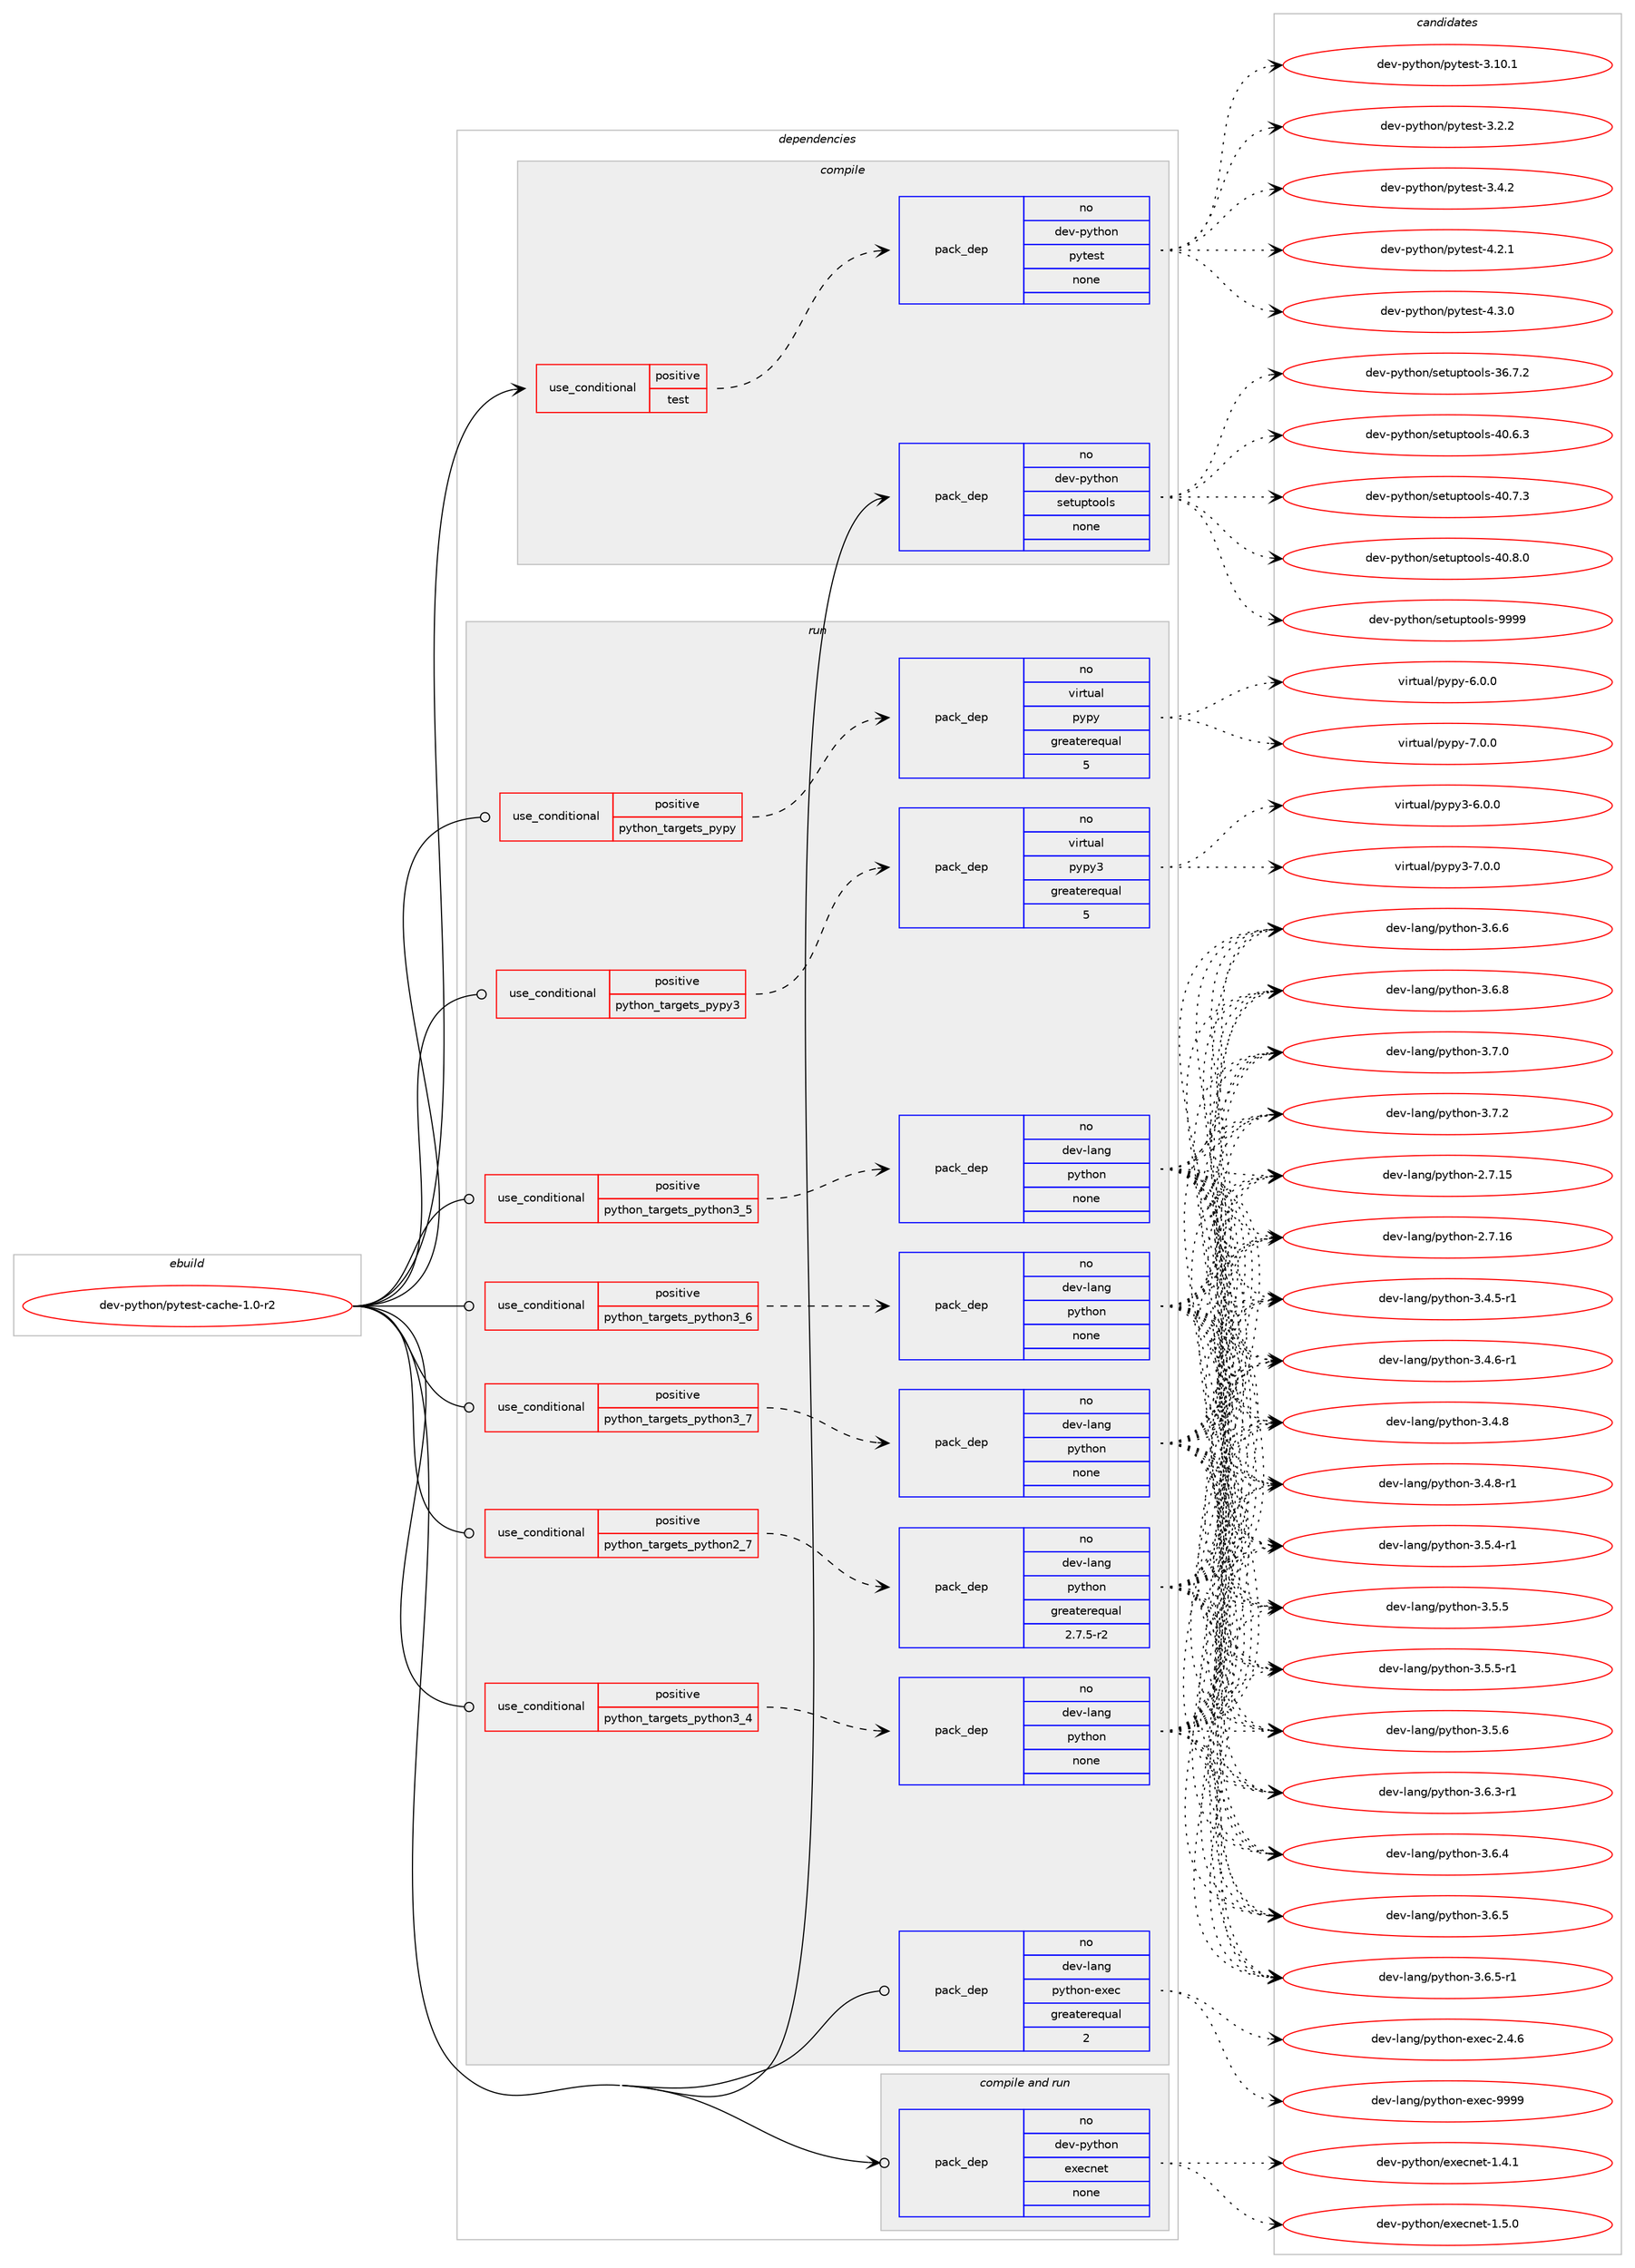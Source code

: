 digraph prolog {

# *************
# Graph options
# *************

newrank=true;
concentrate=true;
compound=true;
graph [rankdir=LR,fontname=Helvetica,fontsize=10,ranksep=1.5];#, ranksep=2.5, nodesep=0.2];
edge  [arrowhead=vee];
node  [fontname=Helvetica,fontsize=10];

# **********
# The ebuild
# **********

subgraph cluster_leftcol {
color=gray;
rank=same;
label=<<i>ebuild</i>>;
id [label="dev-python/pytest-cache-1.0-r2", color=red, width=4, href="../dev-python/pytest-cache-1.0-r2.svg"];
}

# ****************
# The dependencies
# ****************

subgraph cluster_midcol {
color=gray;
label=<<i>dependencies</i>>;
subgraph cluster_compile {
fillcolor="#eeeeee";
style=filled;
label=<<i>compile</i>>;
subgraph cond381998 {
dependency1432930 [label=<<TABLE BORDER="0" CELLBORDER="1" CELLSPACING="0" CELLPADDING="4"><TR><TD ROWSPAN="3" CELLPADDING="10">use_conditional</TD></TR><TR><TD>positive</TD></TR><TR><TD>test</TD></TR></TABLE>>, shape=none, color=red];
subgraph pack1027588 {
dependency1432931 [label=<<TABLE BORDER="0" CELLBORDER="1" CELLSPACING="0" CELLPADDING="4" WIDTH="220"><TR><TD ROWSPAN="6" CELLPADDING="30">pack_dep</TD></TR><TR><TD WIDTH="110">no</TD></TR><TR><TD>dev-python</TD></TR><TR><TD>pytest</TD></TR><TR><TD>none</TD></TR><TR><TD></TD></TR></TABLE>>, shape=none, color=blue];
}
dependency1432930:e -> dependency1432931:w [weight=20,style="dashed",arrowhead="vee"];
}
id:e -> dependency1432930:w [weight=20,style="solid",arrowhead="vee"];
subgraph pack1027589 {
dependency1432932 [label=<<TABLE BORDER="0" CELLBORDER="1" CELLSPACING="0" CELLPADDING="4" WIDTH="220"><TR><TD ROWSPAN="6" CELLPADDING="30">pack_dep</TD></TR><TR><TD WIDTH="110">no</TD></TR><TR><TD>dev-python</TD></TR><TR><TD>setuptools</TD></TR><TR><TD>none</TD></TR><TR><TD></TD></TR></TABLE>>, shape=none, color=blue];
}
id:e -> dependency1432932:w [weight=20,style="solid",arrowhead="vee"];
}
subgraph cluster_compileandrun {
fillcolor="#eeeeee";
style=filled;
label=<<i>compile and run</i>>;
subgraph pack1027590 {
dependency1432933 [label=<<TABLE BORDER="0" CELLBORDER="1" CELLSPACING="0" CELLPADDING="4" WIDTH="220"><TR><TD ROWSPAN="6" CELLPADDING="30">pack_dep</TD></TR><TR><TD WIDTH="110">no</TD></TR><TR><TD>dev-python</TD></TR><TR><TD>execnet</TD></TR><TR><TD>none</TD></TR><TR><TD></TD></TR></TABLE>>, shape=none, color=blue];
}
id:e -> dependency1432933:w [weight=20,style="solid",arrowhead="odotvee"];
}
subgraph cluster_run {
fillcolor="#eeeeee";
style=filled;
label=<<i>run</i>>;
subgraph cond381999 {
dependency1432934 [label=<<TABLE BORDER="0" CELLBORDER="1" CELLSPACING="0" CELLPADDING="4"><TR><TD ROWSPAN="3" CELLPADDING="10">use_conditional</TD></TR><TR><TD>positive</TD></TR><TR><TD>python_targets_pypy</TD></TR></TABLE>>, shape=none, color=red];
subgraph pack1027591 {
dependency1432935 [label=<<TABLE BORDER="0" CELLBORDER="1" CELLSPACING="0" CELLPADDING="4" WIDTH="220"><TR><TD ROWSPAN="6" CELLPADDING="30">pack_dep</TD></TR><TR><TD WIDTH="110">no</TD></TR><TR><TD>virtual</TD></TR><TR><TD>pypy</TD></TR><TR><TD>greaterequal</TD></TR><TR><TD>5</TD></TR></TABLE>>, shape=none, color=blue];
}
dependency1432934:e -> dependency1432935:w [weight=20,style="dashed",arrowhead="vee"];
}
id:e -> dependency1432934:w [weight=20,style="solid",arrowhead="odot"];
subgraph cond382000 {
dependency1432936 [label=<<TABLE BORDER="0" CELLBORDER="1" CELLSPACING="0" CELLPADDING="4"><TR><TD ROWSPAN="3" CELLPADDING="10">use_conditional</TD></TR><TR><TD>positive</TD></TR><TR><TD>python_targets_pypy3</TD></TR></TABLE>>, shape=none, color=red];
subgraph pack1027592 {
dependency1432937 [label=<<TABLE BORDER="0" CELLBORDER="1" CELLSPACING="0" CELLPADDING="4" WIDTH="220"><TR><TD ROWSPAN="6" CELLPADDING="30">pack_dep</TD></TR><TR><TD WIDTH="110">no</TD></TR><TR><TD>virtual</TD></TR><TR><TD>pypy3</TD></TR><TR><TD>greaterequal</TD></TR><TR><TD>5</TD></TR></TABLE>>, shape=none, color=blue];
}
dependency1432936:e -> dependency1432937:w [weight=20,style="dashed",arrowhead="vee"];
}
id:e -> dependency1432936:w [weight=20,style="solid",arrowhead="odot"];
subgraph cond382001 {
dependency1432938 [label=<<TABLE BORDER="0" CELLBORDER="1" CELLSPACING="0" CELLPADDING="4"><TR><TD ROWSPAN="3" CELLPADDING="10">use_conditional</TD></TR><TR><TD>positive</TD></TR><TR><TD>python_targets_python2_7</TD></TR></TABLE>>, shape=none, color=red];
subgraph pack1027593 {
dependency1432939 [label=<<TABLE BORDER="0" CELLBORDER="1" CELLSPACING="0" CELLPADDING="4" WIDTH="220"><TR><TD ROWSPAN="6" CELLPADDING="30">pack_dep</TD></TR><TR><TD WIDTH="110">no</TD></TR><TR><TD>dev-lang</TD></TR><TR><TD>python</TD></TR><TR><TD>greaterequal</TD></TR><TR><TD>2.7.5-r2</TD></TR></TABLE>>, shape=none, color=blue];
}
dependency1432938:e -> dependency1432939:w [weight=20,style="dashed",arrowhead="vee"];
}
id:e -> dependency1432938:w [weight=20,style="solid",arrowhead="odot"];
subgraph cond382002 {
dependency1432940 [label=<<TABLE BORDER="0" CELLBORDER="1" CELLSPACING="0" CELLPADDING="4"><TR><TD ROWSPAN="3" CELLPADDING="10">use_conditional</TD></TR><TR><TD>positive</TD></TR><TR><TD>python_targets_python3_4</TD></TR></TABLE>>, shape=none, color=red];
subgraph pack1027594 {
dependency1432941 [label=<<TABLE BORDER="0" CELLBORDER="1" CELLSPACING="0" CELLPADDING="4" WIDTH="220"><TR><TD ROWSPAN="6" CELLPADDING="30">pack_dep</TD></TR><TR><TD WIDTH="110">no</TD></TR><TR><TD>dev-lang</TD></TR><TR><TD>python</TD></TR><TR><TD>none</TD></TR><TR><TD></TD></TR></TABLE>>, shape=none, color=blue];
}
dependency1432940:e -> dependency1432941:w [weight=20,style="dashed",arrowhead="vee"];
}
id:e -> dependency1432940:w [weight=20,style="solid",arrowhead="odot"];
subgraph cond382003 {
dependency1432942 [label=<<TABLE BORDER="0" CELLBORDER="1" CELLSPACING="0" CELLPADDING="4"><TR><TD ROWSPAN="3" CELLPADDING="10">use_conditional</TD></TR><TR><TD>positive</TD></TR><TR><TD>python_targets_python3_5</TD></TR></TABLE>>, shape=none, color=red];
subgraph pack1027595 {
dependency1432943 [label=<<TABLE BORDER="0" CELLBORDER="1" CELLSPACING="0" CELLPADDING="4" WIDTH="220"><TR><TD ROWSPAN="6" CELLPADDING="30">pack_dep</TD></TR><TR><TD WIDTH="110">no</TD></TR><TR><TD>dev-lang</TD></TR><TR><TD>python</TD></TR><TR><TD>none</TD></TR><TR><TD></TD></TR></TABLE>>, shape=none, color=blue];
}
dependency1432942:e -> dependency1432943:w [weight=20,style="dashed",arrowhead="vee"];
}
id:e -> dependency1432942:w [weight=20,style="solid",arrowhead="odot"];
subgraph cond382004 {
dependency1432944 [label=<<TABLE BORDER="0" CELLBORDER="1" CELLSPACING="0" CELLPADDING="4"><TR><TD ROWSPAN="3" CELLPADDING="10">use_conditional</TD></TR><TR><TD>positive</TD></TR><TR><TD>python_targets_python3_6</TD></TR></TABLE>>, shape=none, color=red];
subgraph pack1027596 {
dependency1432945 [label=<<TABLE BORDER="0" CELLBORDER="1" CELLSPACING="0" CELLPADDING="4" WIDTH="220"><TR><TD ROWSPAN="6" CELLPADDING="30">pack_dep</TD></TR><TR><TD WIDTH="110">no</TD></TR><TR><TD>dev-lang</TD></TR><TR><TD>python</TD></TR><TR><TD>none</TD></TR><TR><TD></TD></TR></TABLE>>, shape=none, color=blue];
}
dependency1432944:e -> dependency1432945:w [weight=20,style="dashed",arrowhead="vee"];
}
id:e -> dependency1432944:w [weight=20,style="solid",arrowhead="odot"];
subgraph cond382005 {
dependency1432946 [label=<<TABLE BORDER="0" CELLBORDER="1" CELLSPACING="0" CELLPADDING="4"><TR><TD ROWSPAN="3" CELLPADDING="10">use_conditional</TD></TR><TR><TD>positive</TD></TR><TR><TD>python_targets_python3_7</TD></TR></TABLE>>, shape=none, color=red];
subgraph pack1027597 {
dependency1432947 [label=<<TABLE BORDER="0" CELLBORDER="1" CELLSPACING="0" CELLPADDING="4" WIDTH="220"><TR><TD ROWSPAN="6" CELLPADDING="30">pack_dep</TD></TR><TR><TD WIDTH="110">no</TD></TR><TR><TD>dev-lang</TD></TR><TR><TD>python</TD></TR><TR><TD>none</TD></TR><TR><TD></TD></TR></TABLE>>, shape=none, color=blue];
}
dependency1432946:e -> dependency1432947:w [weight=20,style="dashed",arrowhead="vee"];
}
id:e -> dependency1432946:w [weight=20,style="solid",arrowhead="odot"];
subgraph pack1027598 {
dependency1432948 [label=<<TABLE BORDER="0" CELLBORDER="1" CELLSPACING="0" CELLPADDING="4" WIDTH="220"><TR><TD ROWSPAN="6" CELLPADDING="30">pack_dep</TD></TR><TR><TD WIDTH="110">no</TD></TR><TR><TD>dev-lang</TD></TR><TR><TD>python-exec</TD></TR><TR><TD>greaterequal</TD></TR><TR><TD>2</TD></TR></TABLE>>, shape=none, color=blue];
}
id:e -> dependency1432948:w [weight=20,style="solid",arrowhead="odot"];
}
}

# **************
# The candidates
# **************

subgraph cluster_choices {
rank=same;
color=gray;
label=<<i>candidates</i>>;

subgraph choice1027588 {
color=black;
nodesep=1;
choice100101118451121211161041111104711212111610111511645514649484649 [label="dev-python/pytest-3.10.1", color=red, width=4,href="../dev-python/pytest-3.10.1.svg"];
choice1001011184511212111610411111047112121116101115116455146504650 [label="dev-python/pytest-3.2.2", color=red, width=4,href="../dev-python/pytest-3.2.2.svg"];
choice1001011184511212111610411111047112121116101115116455146524650 [label="dev-python/pytest-3.4.2", color=red, width=4,href="../dev-python/pytest-3.4.2.svg"];
choice1001011184511212111610411111047112121116101115116455246504649 [label="dev-python/pytest-4.2.1", color=red, width=4,href="../dev-python/pytest-4.2.1.svg"];
choice1001011184511212111610411111047112121116101115116455246514648 [label="dev-python/pytest-4.3.0", color=red, width=4,href="../dev-python/pytest-4.3.0.svg"];
dependency1432931:e -> choice100101118451121211161041111104711212111610111511645514649484649:w [style=dotted,weight="100"];
dependency1432931:e -> choice1001011184511212111610411111047112121116101115116455146504650:w [style=dotted,weight="100"];
dependency1432931:e -> choice1001011184511212111610411111047112121116101115116455146524650:w [style=dotted,weight="100"];
dependency1432931:e -> choice1001011184511212111610411111047112121116101115116455246504649:w [style=dotted,weight="100"];
dependency1432931:e -> choice1001011184511212111610411111047112121116101115116455246514648:w [style=dotted,weight="100"];
}
subgraph choice1027589 {
color=black;
nodesep=1;
choice100101118451121211161041111104711510111611711211611111110811545515446554650 [label="dev-python/setuptools-36.7.2", color=red, width=4,href="../dev-python/setuptools-36.7.2.svg"];
choice100101118451121211161041111104711510111611711211611111110811545524846544651 [label="dev-python/setuptools-40.6.3", color=red, width=4,href="../dev-python/setuptools-40.6.3.svg"];
choice100101118451121211161041111104711510111611711211611111110811545524846554651 [label="dev-python/setuptools-40.7.3", color=red, width=4,href="../dev-python/setuptools-40.7.3.svg"];
choice100101118451121211161041111104711510111611711211611111110811545524846564648 [label="dev-python/setuptools-40.8.0", color=red, width=4,href="../dev-python/setuptools-40.8.0.svg"];
choice10010111845112121116104111110471151011161171121161111111081154557575757 [label="dev-python/setuptools-9999", color=red, width=4,href="../dev-python/setuptools-9999.svg"];
dependency1432932:e -> choice100101118451121211161041111104711510111611711211611111110811545515446554650:w [style=dotted,weight="100"];
dependency1432932:e -> choice100101118451121211161041111104711510111611711211611111110811545524846544651:w [style=dotted,weight="100"];
dependency1432932:e -> choice100101118451121211161041111104711510111611711211611111110811545524846554651:w [style=dotted,weight="100"];
dependency1432932:e -> choice100101118451121211161041111104711510111611711211611111110811545524846564648:w [style=dotted,weight="100"];
dependency1432932:e -> choice10010111845112121116104111110471151011161171121161111111081154557575757:w [style=dotted,weight="100"];
}
subgraph choice1027590 {
color=black;
nodesep=1;
choice100101118451121211161041111104710112010199110101116454946524649 [label="dev-python/execnet-1.4.1", color=red, width=4,href="../dev-python/execnet-1.4.1.svg"];
choice100101118451121211161041111104710112010199110101116454946534648 [label="dev-python/execnet-1.5.0", color=red, width=4,href="../dev-python/execnet-1.5.0.svg"];
dependency1432933:e -> choice100101118451121211161041111104710112010199110101116454946524649:w [style=dotted,weight="100"];
dependency1432933:e -> choice100101118451121211161041111104710112010199110101116454946534648:w [style=dotted,weight="100"];
}
subgraph choice1027591 {
color=black;
nodesep=1;
choice1181051141161179710847112121112121455446484648 [label="virtual/pypy-6.0.0", color=red, width=4,href="../virtual/pypy-6.0.0.svg"];
choice1181051141161179710847112121112121455546484648 [label="virtual/pypy-7.0.0", color=red, width=4,href="../virtual/pypy-7.0.0.svg"];
dependency1432935:e -> choice1181051141161179710847112121112121455446484648:w [style=dotted,weight="100"];
dependency1432935:e -> choice1181051141161179710847112121112121455546484648:w [style=dotted,weight="100"];
}
subgraph choice1027592 {
color=black;
nodesep=1;
choice118105114116117971084711212111212151455446484648 [label="virtual/pypy3-6.0.0", color=red, width=4,href="../virtual/pypy3-6.0.0.svg"];
choice118105114116117971084711212111212151455546484648 [label="virtual/pypy3-7.0.0", color=red, width=4,href="../virtual/pypy3-7.0.0.svg"];
dependency1432937:e -> choice118105114116117971084711212111212151455446484648:w [style=dotted,weight="100"];
dependency1432937:e -> choice118105114116117971084711212111212151455546484648:w [style=dotted,weight="100"];
}
subgraph choice1027593 {
color=black;
nodesep=1;
choice10010111845108971101034711212111610411111045504655464953 [label="dev-lang/python-2.7.15", color=red, width=4,href="../dev-lang/python-2.7.15.svg"];
choice10010111845108971101034711212111610411111045504655464954 [label="dev-lang/python-2.7.16", color=red, width=4,href="../dev-lang/python-2.7.16.svg"];
choice1001011184510897110103471121211161041111104551465246534511449 [label="dev-lang/python-3.4.5-r1", color=red, width=4,href="../dev-lang/python-3.4.5-r1.svg"];
choice1001011184510897110103471121211161041111104551465246544511449 [label="dev-lang/python-3.4.6-r1", color=red, width=4,href="../dev-lang/python-3.4.6-r1.svg"];
choice100101118451089711010347112121116104111110455146524656 [label="dev-lang/python-3.4.8", color=red, width=4,href="../dev-lang/python-3.4.8.svg"];
choice1001011184510897110103471121211161041111104551465246564511449 [label="dev-lang/python-3.4.8-r1", color=red, width=4,href="../dev-lang/python-3.4.8-r1.svg"];
choice1001011184510897110103471121211161041111104551465346524511449 [label="dev-lang/python-3.5.4-r1", color=red, width=4,href="../dev-lang/python-3.5.4-r1.svg"];
choice100101118451089711010347112121116104111110455146534653 [label="dev-lang/python-3.5.5", color=red, width=4,href="../dev-lang/python-3.5.5.svg"];
choice1001011184510897110103471121211161041111104551465346534511449 [label="dev-lang/python-3.5.5-r1", color=red, width=4,href="../dev-lang/python-3.5.5-r1.svg"];
choice100101118451089711010347112121116104111110455146534654 [label="dev-lang/python-3.5.6", color=red, width=4,href="../dev-lang/python-3.5.6.svg"];
choice1001011184510897110103471121211161041111104551465446514511449 [label="dev-lang/python-3.6.3-r1", color=red, width=4,href="../dev-lang/python-3.6.3-r1.svg"];
choice100101118451089711010347112121116104111110455146544652 [label="dev-lang/python-3.6.4", color=red, width=4,href="../dev-lang/python-3.6.4.svg"];
choice100101118451089711010347112121116104111110455146544653 [label="dev-lang/python-3.6.5", color=red, width=4,href="../dev-lang/python-3.6.5.svg"];
choice1001011184510897110103471121211161041111104551465446534511449 [label="dev-lang/python-3.6.5-r1", color=red, width=4,href="../dev-lang/python-3.6.5-r1.svg"];
choice100101118451089711010347112121116104111110455146544654 [label="dev-lang/python-3.6.6", color=red, width=4,href="../dev-lang/python-3.6.6.svg"];
choice100101118451089711010347112121116104111110455146544656 [label="dev-lang/python-3.6.8", color=red, width=4,href="../dev-lang/python-3.6.8.svg"];
choice100101118451089711010347112121116104111110455146554648 [label="dev-lang/python-3.7.0", color=red, width=4,href="../dev-lang/python-3.7.0.svg"];
choice100101118451089711010347112121116104111110455146554650 [label="dev-lang/python-3.7.2", color=red, width=4,href="../dev-lang/python-3.7.2.svg"];
dependency1432939:e -> choice10010111845108971101034711212111610411111045504655464953:w [style=dotted,weight="100"];
dependency1432939:e -> choice10010111845108971101034711212111610411111045504655464954:w [style=dotted,weight="100"];
dependency1432939:e -> choice1001011184510897110103471121211161041111104551465246534511449:w [style=dotted,weight="100"];
dependency1432939:e -> choice1001011184510897110103471121211161041111104551465246544511449:w [style=dotted,weight="100"];
dependency1432939:e -> choice100101118451089711010347112121116104111110455146524656:w [style=dotted,weight="100"];
dependency1432939:e -> choice1001011184510897110103471121211161041111104551465246564511449:w [style=dotted,weight="100"];
dependency1432939:e -> choice1001011184510897110103471121211161041111104551465346524511449:w [style=dotted,weight="100"];
dependency1432939:e -> choice100101118451089711010347112121116104111110455146534653:w [style=dotted,weight="100"];
dependency1432939:e -> choice1001011184510897110103471121211161041111104551465346534511449:w [style=dotted,weight="100"];
dependency1432939:e -> choice100101118451089711010347112121116104111110455146534654:w [style=dotted,weight="100"];
dependency1432939:e -> choice1001011184510897110103471121211161041111104551465446514511449:w [style=dotted,weight="100"];
dependency1432939:e -> choice100101118451089711010347112121116104111110455146544652:w [style=dotted,weight="100"];
dependency1432939:e -> choice100101118451089711010347112121116104111110455146544653:w [style=dotted,weight="100"];
dependency1432939:e -> choice1001011184510897110103471121211161041111104551465446534511449:w [style=dotted,weight="100"];
dependency1432939:e -> choice100101118451089711010347112121116104111110455146544654:w [style=dotted,weight="100"];
dependency1432939:e -> choice100101118451089711010347112121116104111110455146544656:w [style=dotted,weight="100"];
dependency1432939:e -> choice100101118451089711010347112121116104111110455146554648:w [style=dotted,weight="100"];
dependency1432939:e -> choice100101118451089711010347112121116104111110455146554650:w [style=dotted,weight="100"];
}
subgraph choice1027594 {
color=black;
nodesep=1;
choice10010111845108971101034711212111610411111045504655464953 [label="dev-lang/python-2.7.15", color=red, width=4,href="../dev-lang/python-2.7.15.svg"];
choice10010111845108971101034711212111610411111045504655464954 [label="dev-lang/python-2.7.16", color=red, width=4,href="../dev-lang/python-2.7.16.svg"];
choice1001011184510897110103471121211161041111104551465246534511449 [label="dev-lang/python-3.4.5-r1", color=red, width=4,href="../dev-lang/python-3.4.5-r1.svg"];
choice1001011184510897110103471121211161041111104551465246544511449 [label="dev-lang/python-3.4.6-r1", color=red, width=4,href="../dev-lang/python-3.4.6-r1.svg"];
choice100101118451089711010347112121116104111110455146524656 [label="dev-lang/python-3.4.8", color=red, width=4,href="../dev-lang/python-3.4.8.svg"];
choice1001011184510897110103471121211161041111104551465246564511449 [label="dev-lang/python-3.4.8-r1", color=red, width=4,href="../dev-lang/python-3.4.8-r1.svg"];
choice1001011184510897110103471121211161041111104551465346524511449 [label="dev-lang/python-3.5.4-r1", color=red, width=4,href="../dev-lang/python-3.5.4-r1.svg"];
choice100101118451089711010347112121116104111110455146534653 [label="dev-lang/python-3.5.5", color=red, width=4,href="../dev-lang/python-3.5.5.svg"];
choice1001011184510897110103471121211161041111104551465346534511449 [label="dev-lang/python-3.5.5-r1", color=red, width=4,href="../dev-lang/python-3.5.5-r1.svg"];
choice100101118451089711010347112121116104111110455146534654 [label="dev-lang/python-3.5.6", color=red, width=4,href="../dev-lang/python-3.5.6.svg"];
choice1001011184510897110103471121211161041111104551465446514511449 [label="dev-lang/python-3.6.3-r1", color=red, width=4,href="../dev-lang/python-3.6.3-r1.svg"];
choice100101118451089711010347112121116104111110455146544652 [label="dev-lang/python-3.6.4", color=red, width=4,href="../dev-lang/python-3.6.4.svg"];
choice100101118451089711010347112121116104111110455146544653 [label="dev-lang/python-3.6.5", color=red, width=4,href="../dev-lang/python-3.6.5.svg"];
choice1001011184510897110103471121211161041111104551465446534511449 [label="dev-lang/python-3.6.5-r1", color=red, width=4,href="../dev-lang/python-3.6.5-r1.svg"];
choice100101118451089711010347112121116104111110455146544654 [label="dev-lang/python-3.6.6", color=red, width=4,href="../dev-lang/python-3.6.6.svg"];
choice100101118451089711010347112121116104111110455146544656 [label="dev-lang/python-3.6.8", color=red, width=4,href="../dev-lang/python-3.6.8.svg"];
choice100101118451089711010347112121116104111110455146554648 [label="dev-lang/python-3.7.0", color=red, width=4,href="../dev-lang/python-3.7.0.svg"];
choice100101118451089711010347112121116104111110455146554650 [label="dev-lang/python-3.7.2", color=red, width=4,href="../dev-lang/python-3.7.2.svg"];
dependency1432941:e -> choice10010111845108971101034711212111610411111045504655464953:w [style=dotted,weight="100"];
dependency1432941:e -> choice10010111845108971101034711212111610411111045504655464954:w [style=dotted,weight="100"];
dependency1432941:e -> choice1001011184510897110103471121211161041111104551465246534511449:w [style=dotted,weight="100"];
dependency1432941:e -> choice1001011184510897110103471121211161041111104551465246544511449:w [style=dotted,weight="100"];
dependency1432941:e -> choice100101118451089711010347112121116104111110455146524656:w [style=dotted,weight="100"];
dependency1432941:e -> choice1001011184510897110103471121211161041111104551465246564511449:w [style=dotted,weight="100"];
dependency1432941:e -> choice1001011184510897110103471121211161041111104551465346524511449:w [style=dotted,weight="100"];
dependency1432941:e -> choice100101118451089711010347112121116104111110455146534653:w [style=dotted,weight="100"];
dependency1432941:e -> choice1001011184510897110103471121211161041111104551465346534511449:w [style=dotted,weight="100"];
dependency1432941:e -> choice100101118451089711010347112121116104111110455146534654:w [style=dotted,weight="100"];
dependency1432941:e -> choice1001011184510897110103471121211161041111104551465446514511449:w [style=dotted,weight="100"];
dependency1432941:e -> choice100101118451089711010347112121116104111110455146544652:w [style=dotted,weight="100"];
dependency1432941:e -> choice100101118451089711010347112121116104111110455146544653:w [style=dotted,weight="100"];
dependency1432941:e -> choice1001011184510897110103471121211161041111104551465446534511449:w [style=dotted,weight="100"];
dependency1432941:e -> choice100101118451089711010347112121116104111110455146544654:w [style=dotted,weight="100"];
dependency1432941:e -> choice100101118451089711010347112121116104111110455146544656:w [style=dotted,weight="100"];
dependency1432941:e -> choice100101118451089711010347112121116104111110455146554648:w [style=dotted,weight="100"];
dependency1432941:e -> choice100101118451089711010347112121116104111110455146554650:w [style=dotted,weight="100"];
}
subgraph choice1027595 {
color=black;
nodesep=1;
choice10010111845108971101034711212111610411111045504655464953 [label="dev-lang/python-2.7.15", color=red, width=4,href="../dev-lang/python-2.7.15.svg"];
choice10010111845108971101034711212111610411111045504655464954 [label="dev-lang/python-2.7.16", color=red, width=4,href="../dev-lang/python-2.7.16.svg"];
choice1001011184510897110103471121211161041111104551465246534511449 [label="dev-lang/python-3.4.5-r1", color=red, width=4,href="../dev-lang/python-3.4.5-r1.svg"];
choice1001011184510897110103471121211161041111104551465246544511449 [label="dev-lang/python-3.4.6-r1", color=red, width=4,href="../dev-lang/python-3.4.6-r1.svg"];
choice100101118451089711010347112121116104111110455146524656 [label="dev-lang/python-3.4.8", color=red, width=4,href="../dev-lang/python-3.4.8.svg"];
choice1001011184510897110103471121211161041111104551465246564511449 [label="dev-lang/python-3.4.8-r1", color=red, width=4,href="../dev-lang/python-3.4.8-r1.svg"];
choice1001011184510897110103471121211161041111104551465346524511449 [label="dev-lang/python-3.5.4-r1", color=red, width=4,href="../dev-lang/python-3.5.4-r1.svg"];
choice100101118451089711010347112121116104111110455146534653 [label="dev-lang/python-3.5.5", color=red, width=4,href="../dev-lang/python-3.5.5.svg"];
choice1001011184510897110103471121211161041111104551465346534511449 [label="dev-lang/python-3.5.5-r1", color=red, width=4,href="../dev-lang/python-3.5.5-r1.svg"];
choice100101118451089711010347112121116104111110455146534654 [label="dev-lang/python-3.5.6", color=red, width=4,href="../dev-lang/python-3.5.6.svg"];
choice1001011184510897110103471121211161041111104551465446514511449 [label="dev-lang/python-3.6.3-r1", color=red, width=4,href="../dev-lang/python-3.6.3-r1.svg"];
choice100101118451089711010347112121116104111110455146544652 [label="dev-lang/python-3.6.4", color=red, width=4,href="../dev-lang/python-3.6.4.svg"];
choice100101118451089711010347112121116104111110455146544653 [label="dev-lang/python-3.6.5", color=red, width=4,href="../dev-lang/python-3.6.5.svg"];
choice1001011184510897110103471121211161041111104551465446534511449 [label="dev-lang/python-3.6.5-r1", color=red, width=4,href="../dev-lang/python-3.6.5-r1.svg"];
choice100101118451089711010347112121116104111110455146544654 [label="dev-lang/python-3.6.6", color=red, width=4,href="../dev-lang/python-3.6.6.svg"];
choice100101118451089711010347112121116104111110455146544656 [label="dev-lang/python-3.6.8", color=red, width=4,href="../dev-lang/python-3.6.8.svg"];
choice100101118451089711010347112121116104111110455146554648 [label="dev-lang/python-3.7.0", color=red, width=4,href="../dev-lang/python-3.7.0.svg"];
choice100101118451089711010347112121116104111110455146554650 [label="dev-lang/python-3.7.2", color=red, width=4,href="../dev-lang/python-3.7.2.svg"];
dependency1432943:e -> choice10010111845108971101034711212111610411111045504655464953:w [style=dotted,weight="100"];
dependency1432943:e -> choice10010111845108971101034711212111610411111045504655464954:w [style=dotted,weight="100"];
dependency1432943:e -> choice1001011184510897110103471121211161041111104551465246534511449:w [style=dotted,weight="100"];
dependency1432943:e -> choice1001011184510897110103471121211161041111104551465246544511449:w [style=dotted,weight="100"];
dependency1432943:e -> choice100101118451089711010347112121116104111110455146524656:w [style=dotted,weight="100"];
dependency1432943:e -> choice1001011184510897110103471121211161041111104551465246564511449:w [style=dotted,weight="100"];
dependency1432943:e -> choice1001011184510897110103471121211161041111104551465346524511449:w [style=dotted,weight="100"];
dependency1432943:e -> choice100101118451089711010347112121116104111110455146534653:w [style=dotted,weight="100"];
dependency1432943:e -> choice1001011184510897110103471121211161041111104551465346534511449:w [style=dotted,weight="100"];
dependency1432943:e -> choice100101118451089711010347112121116104111110455146534654:w [style=dotted,weight="100"];
dependency1432943:e -> choice1001011184510897110103471121211161041111104551465446514511449:w [style=dotted,weight="100"];
dependency1432943:e -> choice100101118451089711010347112121116104111110455146544652:w [style=dotted,weight="100"];
dependency1432943:e -> choice100101118451089711010347112121116104111110455146544653:w [style=dotted,weight="100"];
dependency1432943:e -> choice1001011184510897110103471121211161041111104551465446534511449:w [style=dotted,weight="100"];
dependency1432943:e -> choice100101118451089711010347112121116104111110455146544654:w [style=dotted,weight="100"];
dependency1432943:e -> choice100101118451089711010347112121116104111110455146544656:w [style=dotted,weight="100"];
dependency1432943:e -> choice100101118451089711010347112121116104111110455146554648:w [style=dotted,weight="100"];
dependency1432943:e -> choice100101118451089711010347112121116104111110455146554650:w [style=dotted,weight="100"];
}
subgraph choice1027596 {
color=black;
nodesep=1;
choice10010111845108971101034711212111610411111045504655464953 [label="dev-lang/python-2.7.15", color=red, width=4,href="../dev-lang/python-2.7.15.svg"];
choice10010111845108971101034711212111610411111045504655464954 [label="dev-lang/python-2.7.16", color=red, width=4,href="../dev-lang/python-2.7.16.svg"];
choice1001011184510897110103471121211161041111104551465246534511449 [label="dev-lang/python-3.4.5-r1", color=red, width=4,href="../dev-lang/python-3.4.5-r1.svg"];
choice1001011184510897110103471121211161041111104551465246544511449 [label="dev-lang/python-3.4.6-r1", color=red, width=4,href="../dev-lang/python-3.4.6-r1.svg"];
choice100101118451089711010347112121116104111110455146524656 [label="dev-lang/python-3.4.8", color=red, width=4,href="../dev-lang/python-3.4.8.svg"];
choice1001011184510897110103471121211161041111104551465246564511449 [label="dev-lang/python-3.4.8-r1", color=red, width=4,href="../dev-lang/python-3.4.8-r1.svg"];
choice1001011184510897110103471121211161041111104551465346524511449 [label="dev-lang/python-3.5.4-r1", color=red, width=4,href="../dev-lang/python-3.5.4-r1.svg"];
choice100101118451089711010347112121116104111110455146534653 [label="dev-lang/python-3.5.5", color=red, width=4,href="../dev-lang/python-3.5.5.svg"];
choice1001011184510897110103471121211161041111104551465346534511449 [label="dev-lang/python-3.5.5-r1", color=red, width=4,href="../dev-lang/python-3.5.5-r1.svg"];
choice100101118451089711010347112121116104111110455146534654 [label="dev-lang/python-3.5.6", color=red, width=4,href="../dev-lang/python-3.5.6.svg"];
choice1001011184510897110103471121211161041111104551465446514511449 [label="dev-lang/python-3.6.3-r1", color=red, width=4,href="../dev-lang/python-3.6.3-r1.svg"];
choice100101118451089711010347112121116104111110455146544652 [label="dev-lang/python-3.6.4", color=red, width=4,href="../dev-lang/python-3.6.4.svg"];
choice100101118451089711010347112121116104111110455146544653 [label="dev-lang/python-3.6.5", color=red, width=4,href="../dev-lang/python-3.6.5.svg"];
choice1001011184510897110103471121211161041111104551465446534511449 [label="dev-lang/python-3.6.5-r1", color=red, width=4,href="../dev-lang/python-3.6.5-r1.svg"];
choice100101118451089711010347112121116104111110455146544654 [label="dev-lang/python-3.6.6", color=red, width=4,href="../dev-lang/python-3.6.6.svg"];
choice100101118451089711010347112121116104111110455146544656 [label="dev-lang/python-3.6.8", color=red, width=4,href="../dev-lang/python-3.6.8.svg"];
choice100101118451089711010347112121116104111110455146554648 [label="dev-lang/python-3.7.0", color=red, width=4,href="../dev-lang/python-3.7.0.svg"];
choice100101118451089711010347112121116104111110455146554650 [label="dev-lang/python-3.7.2", color=red, width=4,href="../dev-lang/python-3.7.2.svg"];
dependency1432945:e -> choice10010111845108971101034711212111610411111045504655464953:w [style=dotted,weight="100"];
dependency1432945:e -> choice10010111845108971101034711212111610411111045504655464954:w [style=dotted,weight="100"];
dependency1432945:e -> choice1001011184510897110103471121211161041111104551465246534511449:w [style=dotted,weight="100"];
dependency1432945:e -> choice1001011184510897110103471121211161041111104551465246544511449:w [style=dotted,weight="100"];
dependency1432945:e -> choice100101118451089711010347112121116104111110455146524656:w [style=dotted,weight="100"];
dependency1432945:e -> choice1001011184510897110103471121211161041111104551465246564511449:w [style=dotted,weight="100"];
dependency1432945:e -> choice1001011184510897110103471121211161041111104551465346524511449:w [style=dotted,weight="100"];
dependency1432945:e -> choice100101118451089711010347112121116104111110455146534653:w [style=dotted,weight="100"];
dependency1432945:e -> choice1001011184510897110103471121211161041111104551465346534511449:w [style=dotted,weight="100"];
dependency1432945:e -> choice100101118451089711010347112121116104111110455146534654:w [style=dotted,weight="100"];
dependency1432945:e -> choice1001011184510897110103471121211161041111104551465446514511449:w [style=dotted,weight="100"];
dependency1432945:e -> choice100101118451089711010347112121116104111110455146544652:w [style=dotted,weight="100"];
dependency1432945:e -> choice100101118451089711010347112121116104111110455146544653:w [style=dotted,weight="100"];
dependency1432945:e -> choice1001011184510897110103471121211161041111104551465446534511449:w [style=dotted,weight="100"];
dependency1432945:e -> choice100101118451089711010347112121116104111110455146544654:w [style=dotted,weight="100"];
dependency1432945:e -> choice100101118451089711010347112121116104111110455146544656:w [style=dotted,weight="100"];
dependency1432945:e -> choice100101118451089711010347112121116104111110455146554648:w [style=dotted,weight="100"];
dependency1432945:e -> choice100101118451089711010347112121116104111110455146554650:w [style=dotted,weight="100"];
}
subgraph choice1027597 {
color=black;
nodesep=1;
choice10010111845108971101034711212111610411111045504655464953 [label="dev-lang/python-2.7.15", color=red, width=4,href="../dev-lang/python-2.7.15.svg"];
choice10010111845108971101034711212111610411111045504655464954 [label="dev-lang/python-2.7.16", color=red, width=4,href="../dev-lang/python-2.7.16.svg"];
choice1001011184510897110103471121211161041111104551465246534511449 [label="dev-lang/python-3.4.5-r1", color=red, width=4,href="../dev-lang/python-3.4.5-r1.svg"];
choice1001011184510897110103471121211161041111104551465246544511449 [label="dev-lang/python-3.4.6-r1", color=red, width=4,href="../dev-lang/python-3.4.6-r1.svg"];
choice100101118451089711010347112121116104111110455146524656 [label="dev-lang/python-3.4.8", color=red, width=4,href="../dev-lang/python-3.4.8.svg"];
choice1001011184510897110103471121211161041111104551465246564511449 [label="dev-lang/python-3.4.8-r1", color=red, width=4,href="../dev-lang/python-3.4.8-r1.svg"];
choice1001011184510897110103471121211161041111104551465346524511449 [label="dev-lang/python-3.5.4-r1", color=red, width=4,href="../dev-lang/python-3.5.4-r1.svg"];
choice100101118451089711010347112121116104111110455146534653 [label="dev-lang/python-3.5.5", color=red, width=4,href="../dev-lang/python-3.5.5.svg"];
choice1001011184510897110103471121211161041111104551465346534511449 [label="dev-lang/python-3.5.5-r1", color=red, width=4,href="../dev-lang/python-3.5.5-r1.svg"];
choice100101118451089711010347112121116104111110455146534654 [label="dev-lang/python-3.5.6", color=red, width=4,href="../dev-lang/python-3.5.6.svg"];
choice1001011184510897110103471121211161041111104551465446514511449 [label="dev-lang/python-3.6.3-r1", color=red, width=4,href="../dev-lang/python-3.6.3-r1.svg"];
choice100101118451089711010347112121116104111110455146544652 [label="dev-lang/python-3.6.4", color=red, width=4,href="../dev-lang/python-3.6.4.svg"];
choice100101118451089711010347112121116104111110455146544653 [label="dev-lang/python-3.6.5", color=red, width=4,href="../dev-lang/python-3.6.5.svg"];
choice1001011184510897110103471121211161041111104551465446534511449 [label="dev-lang/python-3.6.5-r1", color=red, width=4,href="../dev-lang/python-3.6.5-r1.svg"];
choice100101118451089711010347112121116104111110455146544654 [label="dev-lang/python-3.6.6", color=red, width=4,href="../dev-lang/python-3.6.6.svg"];
choice100101118451089711010347112121116104111110455146544656 [label="dev-lang/python-3.6.8", color=red, width=4,href="../dev-lang/python-3.6.8.svg"];
choice100101118451089711010347112121116104111110455146554648 [label="dev-lang/python-3.7.0", color=red, width=4,href="../dev-lang/python-3.7.0.svg"];
choice100101118451089711010347112121116104111110455146554650 [label="dev-lang/python-3.7.2", color=red, width=4,href="../dev-lang/python-3.7.2.svg"];
dependency1432947:e -> choice10010111845108971101034711212111610411111045504655464953:w [style=dotted,weight="100"];
dependency1432947:e -> choice10010111845108971101034711212111610411111045504655464954:w [style=dotted,weight="100"];
dependency1432947:e -> choice1001011184510897110103471121211161041111104551465246534511449:w [style=dotted,weight="100"];
dependency1432947:e -> choice1001011184510897110103471121211161041111104551465246544511449:w [style=dotted,weight="100"];
dependency1432947:e -> choice100101118451089711010347112121116104111110455146524656:w [style=dotted,weight="100"];
dependency1432947:e -> choice1001011184510897110103471121211161041111104551465246564511449:w [style=dotted,weight="100"];
dependency1432947:e -> choice1001011184510897110103471121211161041111104551465346524511449:w [style=dotted,weight="100"];
dependency1432947:e -> choice100101118451089711010347112121116104111110455146534653:w [style=dotted,weight="100"];
dependency1432947:e -> choice1001011184510897110103471121211161041111104551465346534511449:w [style=dotted,weight="100"];
dependency1432947:e -> choice100101118451089711010347112121116104111110455146534654:w [style=dotted,weight="100"];
dependency1432947:e -> choice1001011184510897110103471121211161041111104551465446514511449:w [style=dotted,weight="100"];
dependency1432947:e -> choice100101118451089711010347112121116104111110455146544652:w [style=dotted,weight="100"];
dependency1432947:e -> choice100101118451089711010347112121116104111110455146544653:w [style=dotted,weight="100"];
dependency1432947:e -> choice1001011184510897110103471121211161041111104551465446534511449:w [style=dotted,weight="100"];
dependency1432947:e -> choice100101118451089711010347112121116104111110455146544654:w [style=dotted,weight="100"];
dependency1432947:e -> choice100101118451089711010347112121116104111110455146544656:w [style=dotted,weight="100"];
dependency1432947:e -> choice100101118451089711010347112121116104111110455146554648:w [style=dotted,weight="100"];
dependency1432947:e -> choice100101118451089711010347112121116104111110455146554650:w [style=dotted,weight="100"];
}
subgraph choice1027598 {
color=black;
nodesep=1;
choice1001011184510897110103471121211161041111104510112010199455046524654 [label="dev-lang/python-exec-2.4.6", color=red, width=4,href="../dev-lang/python-exec-2.4.6.svg"];
choice10010111845108971101034711212111610411111045101120101994557575757 [label="dev-lang/python-exec-9999", color=red, width=4,href="../dev-lang/python-exec-9999.svg"];
dependency1432948:e -> choice1001011184510897110103471121211161041111104510112010199455046524654:w [style=dotted,weight="100"];
dependency1432948:e -> choice10010111845108971101034711212111610411111045101120101994557575757:w [style=dotted,weight="100"];
}
}

}
